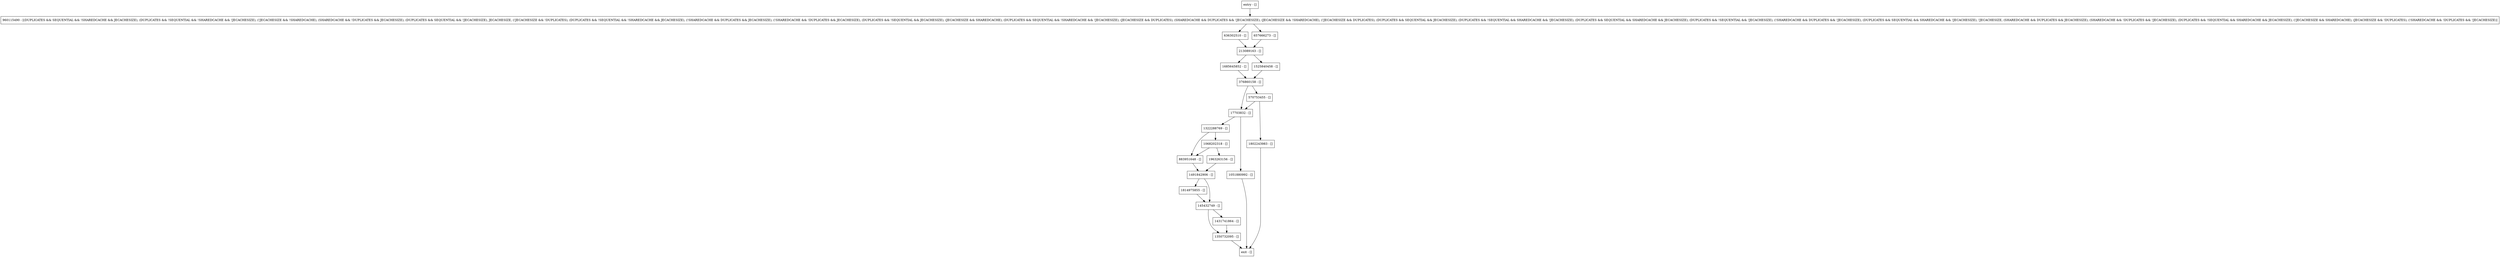digraph serializeLN {
node [shape=record];
1963263156 [label="1963263156 - []"];
1814975855 [label="1814975855 - []"];
17703832 [label="17703832 - []"];
1685645852 [label="1685645852 - []"];
636302510 [label="636302510 - []"];
376860158 [label="376860158 - []"];
883951648 [label="883951648 - []"];
1068202318 [label="1068202318 - []"];
1491842906 [label="1491842906 - []"];
1350732095 [label="1350732095 - []"];
1525840458 [label="1525840458 - []"];
657666273 [label="657666273 - []"];
1322288769 [label="1322288769 - []"];
entry [label="entry - []"];
exit [label="exit - []"];
1802243983 [label="1802243983 - []"];
1051880992 [label="1051880992 - []"];
1431741864 [label="1431741864 - []"];
960115490 [label="960115490 - [(DUPLICATES && SEQUENTIAL && !SHAREDCACHE && JECACHESIZE), (DUPLICATES && !SEQUENTIAL && !SHAREDCACHE && !JECACHESIZE), (!JECACHESIZE && !SHAREDCACHE), (SHAREDCACHE && !DUPLICATES && JECACHESIZE), (DUPLICATES && SEQUENTIAL && !JECACHESIZE), JECACHESIZE, (!JECACHESIZE && !DUPLICATES), (DUPLICATES && !SEQUENTIAL && !SHAREDCACHE && JECACHESIZE), (!SHAREDCACHE && DUPLICATES && JECACHESIZE), (!SHAREDCACHE && !DUPLICATES && JECACHESIZE), (DUPLICATES && !SEQUENTIAL && JECACHESIZE), (JECACHESIZE && SHAREDCACHE), (DUPLICATES && SEQUENTIAL && !SHAREDCACHE && !JECACHESIZE), (JECACHESIZE && DUPLICATES), (SHAREDCACHE && DUPLICATES && !JECACHESIZE), (JECACHESIZE && !SHAREDCACHE), (!JECACHESIZE && DUPLICATES), (DUPLICATES && SEQUENTIAL && JECACHESIZE), (DUPLICATES && !SEQUENTIAL && SHAREDCACHE && !JECACHESIZE), (DUPLICATES && SEQUENTIAL && SHAREDCACHE && JECACHESIZE), (DUPLICATES && !SEQUENTIAL && !JECACHESIZE), (!SHAREDCACHE && DUPLICATES && !JECACHESIZE), (DUPLICATES && SEQUENTIAL && SHAREDCACHE && !JECACHESIZE), !JECACHESIZE, (SHAREDCACHE && DUPLICATES && JECACHESIZE), (SHAREDCACHE && !DUPLICATES && !JECACHESIZE), (DUPLICATES && !SEQUENTIAL && SHAREDCACHE && JECACHESIZE), (!JECACHESIZE && SHAREDCACHE), (JECACHESIZE && !DUPLICATES), (!SHAREDCACHE && !DUPLICATES && !JECACHESIZE)]"];
570753455 [label="570753455 - []"];
145432749 [label="145432749 - []"];
213089163 [label="213089163 - []"];
entry;
exit;
1963263156 -> 1491842906;
1814975855 -> 145432749;
17703832 -> 1051880992;
17703832 -> 1322288769;
1685645852 -> 376860158;
636302510 -> 213089163;
376860158 -> 17703832;
376860158 -> 570753455;
883951648 -> 1491842906;
1068202318 -> 1963263156;
1068202318 -> 883951648;
1491842906 -> 1814975855;
1491842906 -> 145432749;
1350732095 -> exit;
1525840458 -> 376860158;
657666273 -> 213089163;
1322288769 -> 883951648;
1322288769 -> 1068202318;
entry -> 960115490;
1802243983 -> exit;
1051880992 -> exit;
1431741864 -> 1350732095;
960115490 -> 636302510;
960115490 -> 657666273;
570753455 -> 1802243983;
570753455 -> 17703832;
145432749 -> 1431741864;
145432749 -> 1350732095;
213089163 -> 1685645852;
213089163 -> 1525840458;
}
